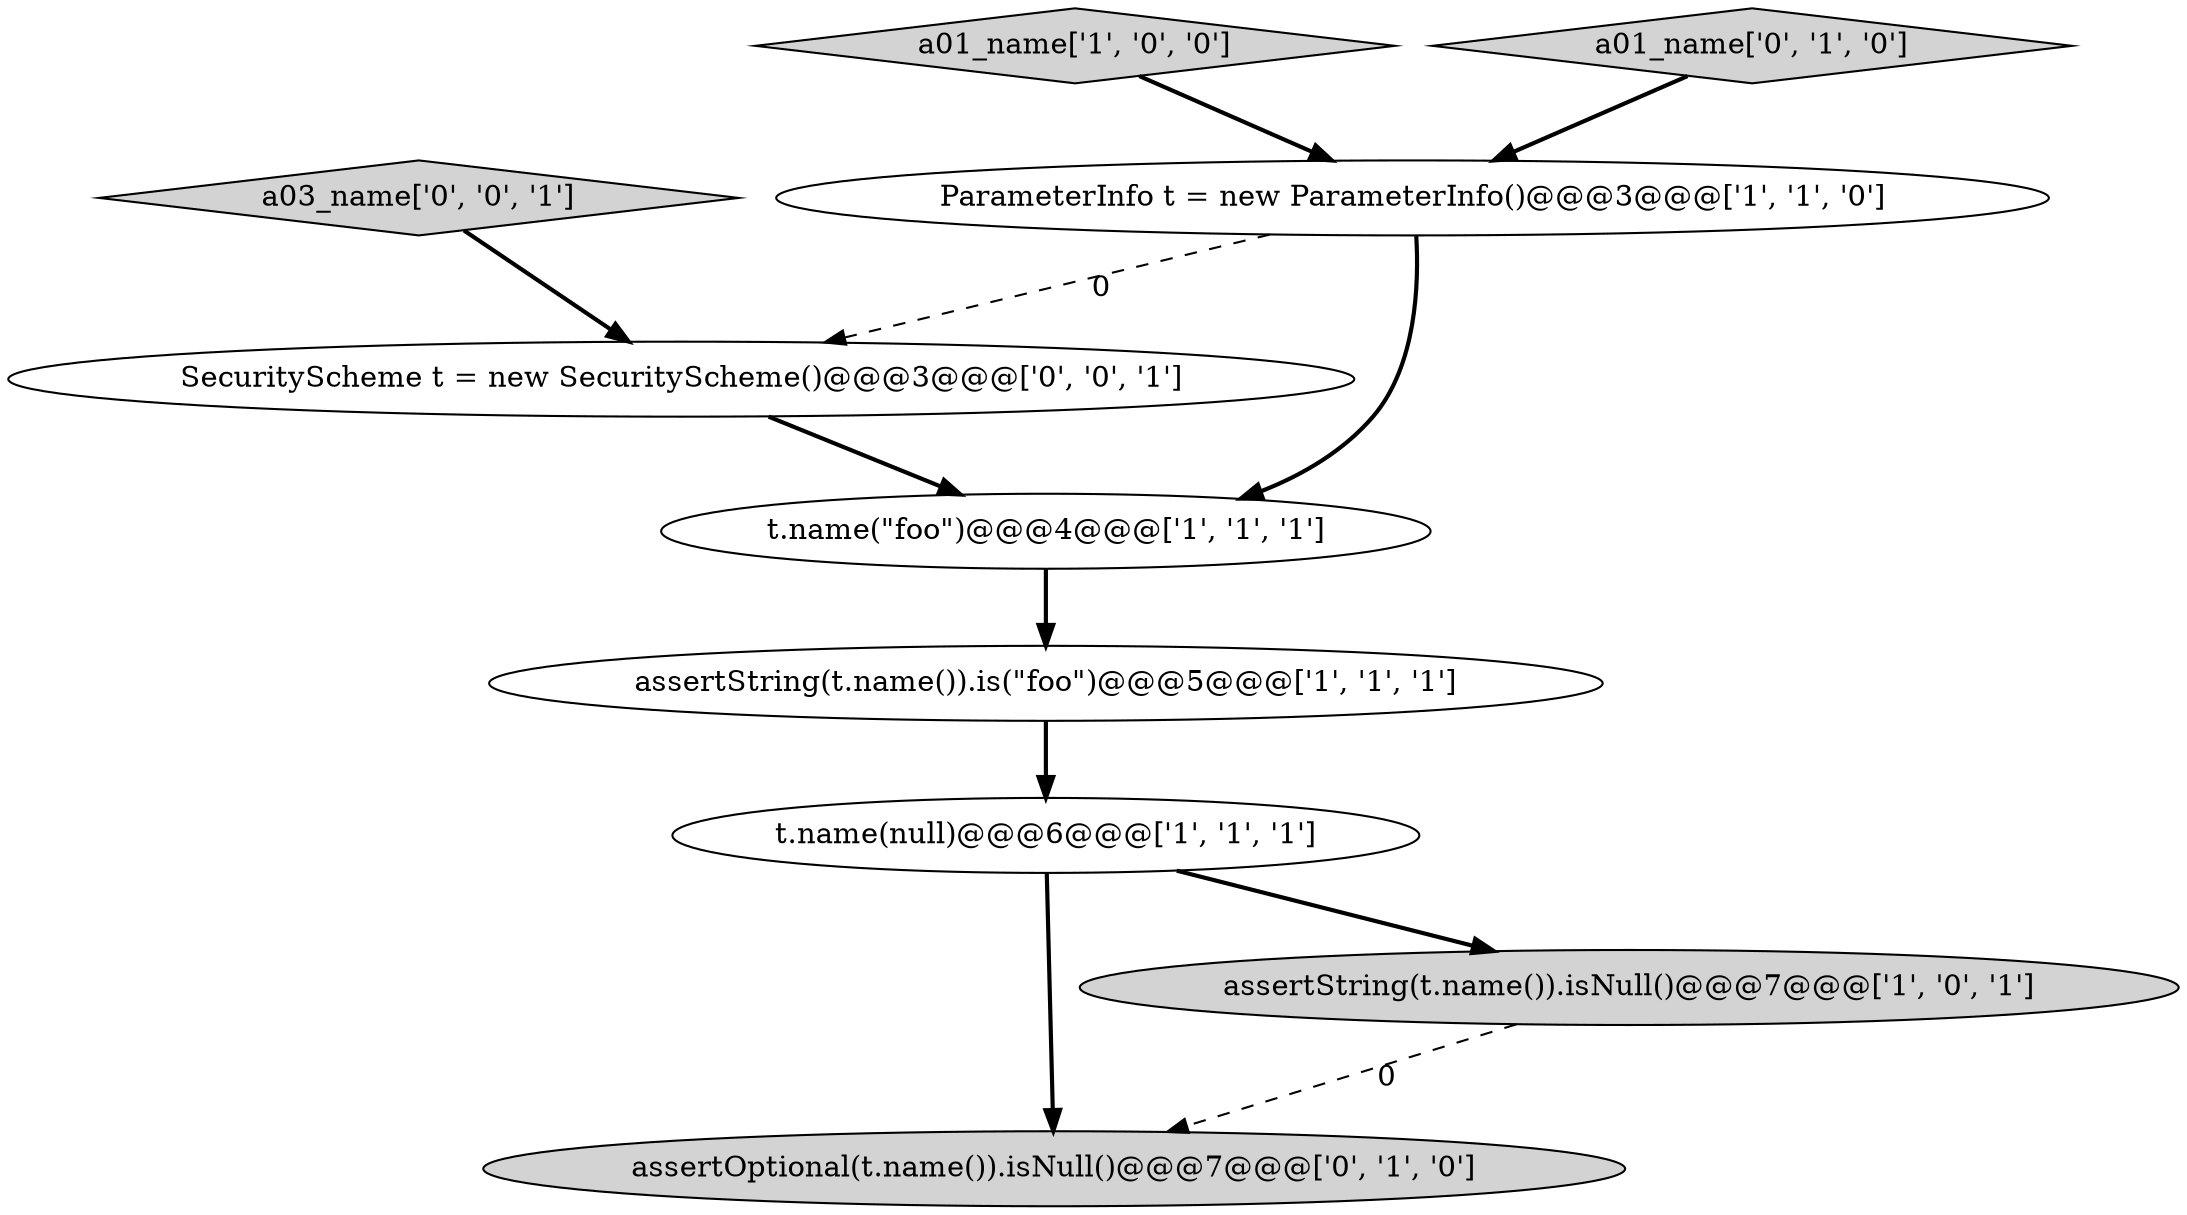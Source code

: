 digraph {
7 [style = filled, label = "assertOptional(t.name()).isNull()@@@7@@@['0', '1', '0']", fillcolor = lightgray, shape = ellipse image = "AAA1AAABBB2BBB"];
1 [style = filled, label = "a01_name['1', '0', '0']", fillcolor = lightgray, shape = diamond image = "AAA0AAABBB1BBB"];
2 [style = filled, label = "assertString(t.name()).isNull()@@@7@@@['1', '0', '1']", fillcolor = lightgray, shape = ellipse image = "AAA0AAABBB1BBB"];
8 [style = filled, label = "SecurityScheme t = new SecurityScheme()@@@3@@@['0', '0', '1']", fillcolor = white, shape = ellipse image = "AAA0AAABBB3BBB"];
3 [style = filled, label = "assertString(t.name()).is(\"foo\")@@@5@@@['1', '1', '1']", fillcolor = white, shape = ellipse image = "AAA0AAABBB1BBB"];
6 [style = filled, label = "a01_name['0', '1', '0']", fillcolor = lightgray, shape = diamond image = "AAA0AAABBB2BBB"];
0 [style = filled, label = "t.name(null)@@@6@@@['1', '1', '1']", fillcolor = white, shape = ellipse image = "AAA0AAABBB1BBB"];
9 [style = filled, label = "a03_name['0', '0', '1']", fillcolor = lightgray, shape = diamond image = "AAA0AAABBB3BBB"];
5 [style = filled, label = "ParameterInfo t = new ParameterInfo()@@@3@@@['1', '1', '0']", fillcolor = white, shape = ellipse image = "AAA0AAABBB1BBB"];
4 [style = filled, label = "t.name(\"foo\")@@@4@@@['1', '1', '1']", fillcolor = white, shape = ellipse image = "AAA0AAABBB1BBB"];
2->7 [style = dashed, label="0"];
5->8 [style = dashed, label="0"];
0->2 [style = bold, label=""];
9->8 [style = bold, label=""];
3->0 [style = bold, label=""];
4->3 [style = bold, label=""];
8->4 [style = bold, label=""];
5->4 [style = bold, label=""];
6->5 [style = bold, label=""];
0->7 [style = bold, label=""];
1->5 [style = bold, label=""];
}
